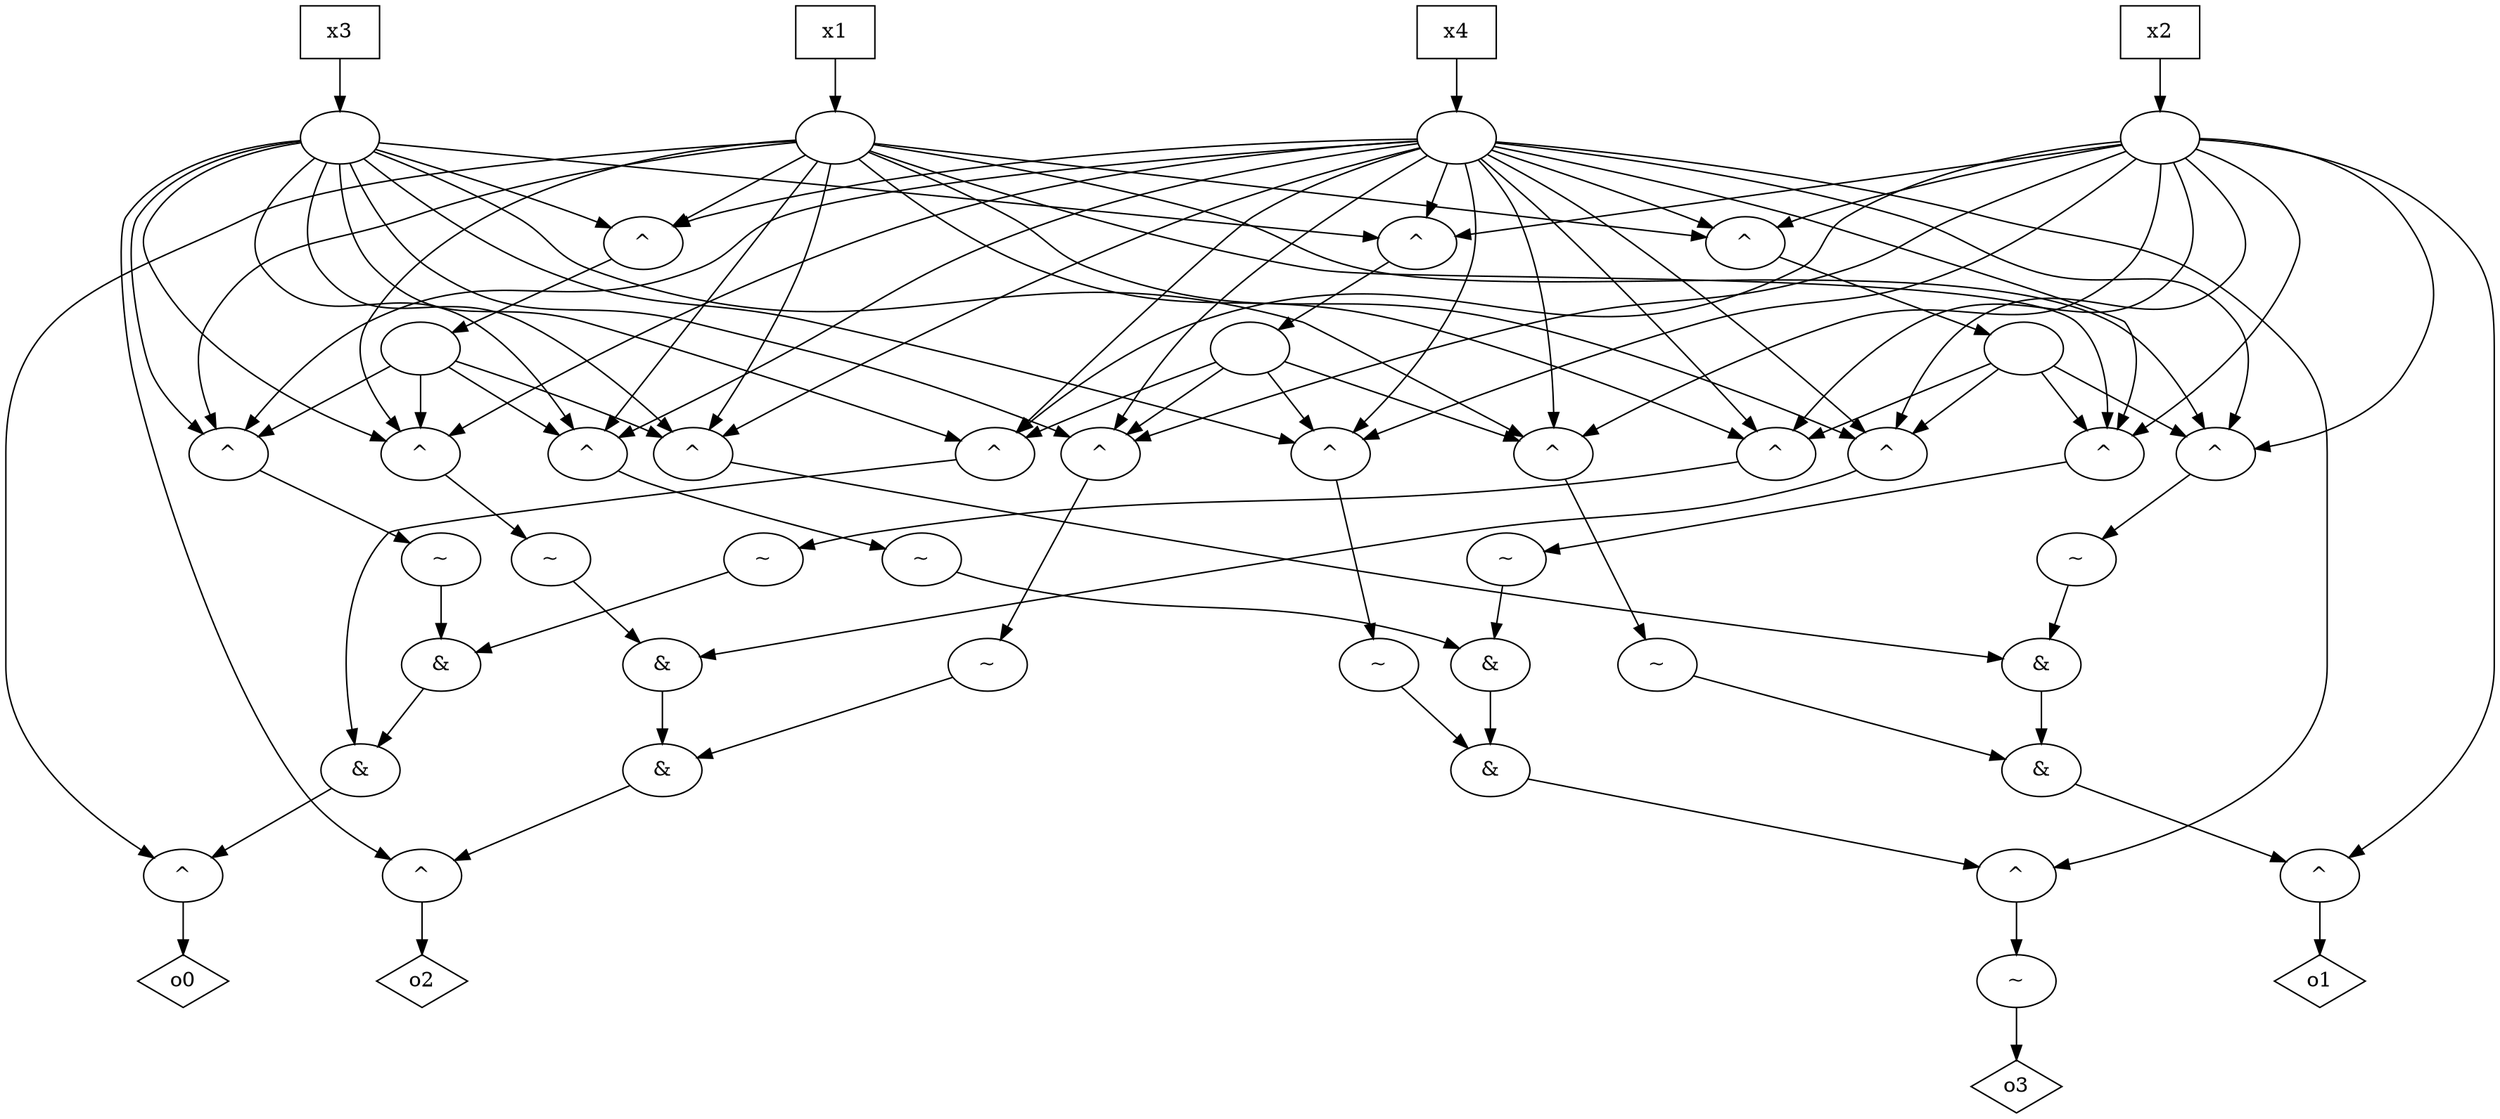 digraph G {
n0 [label="o0",shape="diamond"];
n1 [label="^"];
n2 [label="&"];
n3 [label="&"];
n4 [label="^"];
n7 [label=""];
n11 [label="^"];
n14 [label=""];
n19 [label="^"];
n22 [label=""];
n27 [label="o1",shape="diamond"];
n28 [label="^"];
n29 [label="&"];
n30 [label="&"];
n31 [label="^"];
n39 [label="^"];
n46 [label="^"];
n54 [label="o2",shape="diamond"];
n55 [label="^"];
n56 [label="&"];
n57 [label="&"];
n59 [label="^"];
n66 [label="^"];
n73 [label="^"];
n81 [label="o3",shape="diamond"];
n82 [label="^"];
n83 [label="&"];
n84 [label="&"];
n85 [label="^"];
n92 [label="^"];
n99 [label="^"];
n109 [label="^"];
n111 [label=""];
n112 [label=""];
n113 [label=""];
n115 [label="^"];
n118 [label=""];
n124 [label="^"];
n117 [label="x1",shape="box"];
n126 [label="x2",shape="box"];
n119 [label="x4",shape="box"];
n122 [label="x3",shape="box"];
n32 [label="~"];
n17 [label="~"];
n5 [label="~"];
n6 [label="~"];
n12 [label="~"];
n13 [label="~"];
n18 [label="~"];
n20 [label="~"];
n15 [label="~"];
n21 [label="~"];
n1 -> n0
n2 -> n1
n3 -> n2
n4 -> n32
n7 -> n4
n7 -> n31
n7 -> n59
n7 -> n85
n11 -> n17
n14 -> n11
n14 -> n66
n14 -> n92
n14 -> n39
n19 -> n2
n22 -> n46
n22 -> n99
n22 -> n19
n22 -> n73
n28 -> n27
n29 -> n28
n30 -> n29
n31 -> n5
n39 -> n30
n46 -> n6
n55 -> n54
n56 -> n55
n57 -> n56
n59 -> n57
n66 -> n12
n73 -> n13
n82 -> n18
n83 -> n82
n84 -> n83
n85 -> n20
n92 -> n15
n99 -> n21
n109 -> n7
n111 -> n4
n111 -> n31
n111 -> n59
n111 -> n85
n111 -> n115
n111 -> n1
n111 -> n11
n111 -> n39
n111 -> n66
n111 -> n92
n111 -> n109
n112 -> n124
n112 -> n109
n112 -> n4
n112 -> n19
n112 -> n28
n112 -> n31
n112 -> n46
n112 -> n59
n112 -> n73
n112 -> n85
n112 -> n99
n113 -> n99
n113 -> n4
n113 -> n46
n113 -> n19
n113 -> n31
n113 -> n59
n113 -> n85
n113 -> n92
n113 -> n11
n113 -> n39
n113 -> n66
n113 -> n73
n113 -> n109
n113 -> n82
n113 -> n115
n113 -> n124
n115 -> n14
n118 -> n115
n118 -> n124
n118 -> n39
n118 -> n73
n118 -> n19
n118 -> n11
n118 -> n46
n118 -> n66
n118 -> n92
n118 -> n99
n118 -> n55
n124 -> n22
n117 -> n111
n126 -> n112
n119 -> n113
n122 -> n118
n32 -> n3
n17 -> n3
n5 -> n30
n6 -> n29
n12 -> n57
n13 -> n56
n18 -> n81
n20 -> n84
n15 -> n84
n21 -> n83
}